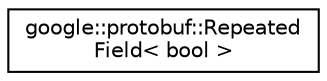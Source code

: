 digraph "类继承关系图"
{
 // LATEX_PDF_SIZE
  edge [fontname="Helvetica",fontsize="10",labelfontname="Helvetica",labelfontsize="10"];
  node [fontname="Helvetica",fontsize="10",shape=record];
  rankdir="LR";
  Node0 [label="google::protobuf::Repeated\lField\< bool \>",height=0.2,width=0.4,color="black", fillcolor="white", style="filled",URL="$classgoogle_1_1protobuf_1_1RepeatedField.html",tooltip=" "];
}
